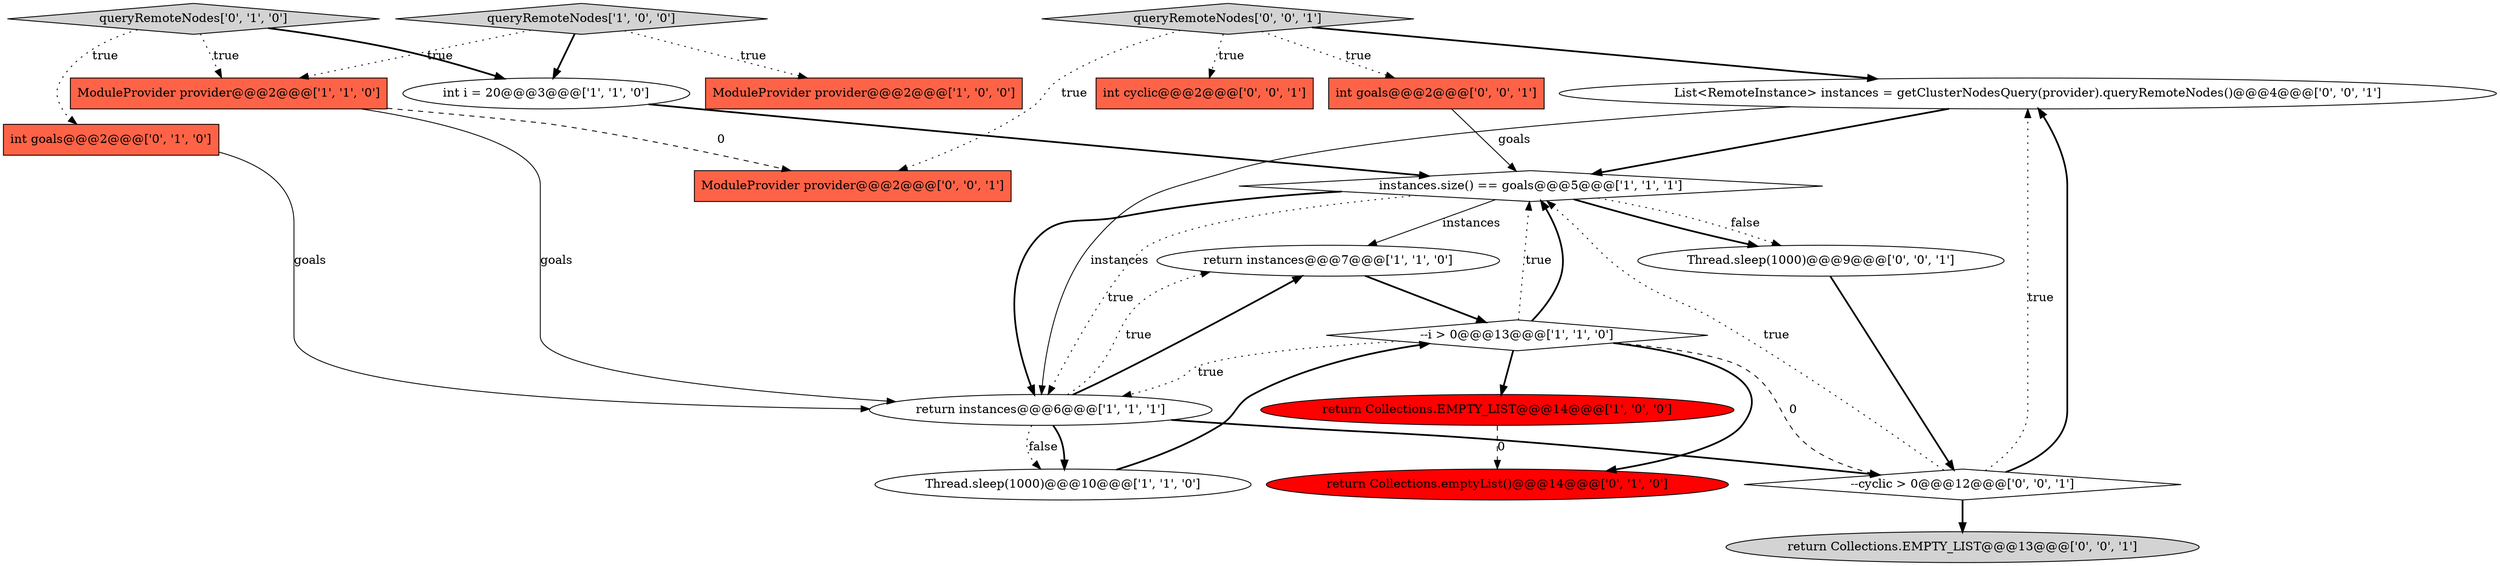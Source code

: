 digraph {
15 [style = filled, label = "List<RemoteInstance> instances = getClusterNodesQuery(provider).queryRemoteNodes()@@@4@@@['0', '0', '1']", fillcolor = white, shape = ellipse image = "AAA0AAABBB3BBB"];
11 [style = filled, label = "return Collections.emptyList()@@@14@@@['0', '1', '0']", fillcolor = red, shape = ellipse image = "AAA1AAABBB2BBB"];
8 [style = filled, label = "--i > 0@@@13@@@['1', '1', '0']", fillcolor = white, shape = diamond image = "AAA0AAABBB1BBB"];
12 [style = filled, label = "queryRemoteNodes['0', '1', '0']", fillcolor = lightgray, shape = diamond image = "AAA0AAABBB2BBB"];
13 [style = filled, label = "int cyclic@@@2@@@['0', '0', '1']", fillcolor = tomato, shape = box image = "AAA0AAABBB3BBB"];
7 [style = filled, label = "queryRemoteNodes['1', '0', '0']", fillcolor = lightgray, shape = diamond image = "AAA0AAABBB1BBB"];
16 [style = filled, label = "queryRemoteNodes['0', '0', '1']", fillcolor = lightgray, shape = diamond image = "AAA0AAABBB3BBB"];
17 [style = filled, label = "return Collections.EMPTY_LIST@@@13@@@['0', '0', '1']", fillcolor = lightgray, shape = ellipse image = "AAA0AAABBB3BBB"];
2 [style = filled, label = "Thread.sleep(1000)@@@10@@@['1', '1', '0']", fillcolor = white, shape = ellipse image = "AAA0AAABBB1BBB"];
6 [style = filled, label = "return Collections.EMPTY_LIST@@@14@@@['1', '0', '0']", fillcolor = red, shape = ellipse image = "AAA1AAABBB1BBB"];
4 [style = filled, label = "return instances@@@7@@@['1', '1', '0']", fillcolor = white, shape = ellipse image = "AAA0AAABBB1BBB"];
5 [style = filled, label = "int i = 20@@@3@@@['1', '1', '0']", fillcolor = white, shape = ellipse image = "AAA0AAABBB1BBB"];
1 [style = filled, label = "instances.size() == goals@@@5@@@['1', '1', '1']", fillcolor = white, shape = diamond image = "AAA0AAABBB1BBB"];
3 [style = filled, label = "ModuleProvider provider@@@2@@@['1', '0', '0']", fillcolor = tomato, shape = box image = "AAA0AAABBB1BBB"];
19 [style = filled, label = "ModuleProvider provider@@@2@@@['0', '0', '1']", fillcolor = tomato, shape = box image = "AAA0AAABBB3BBB"];
18 [style = filled, label = "int goals@@@2@@@['0', '0', '1']", fillcolor = tomato, shape = box image = "AAA0AAABBB3BBB"];
14 [style = filled, label = "Thread.sleep(1000)@@@9@@@['0', '0', '1']", fillcolor = white, shape = ellipse image = "AAA0AAABBB3BBB"];
0 [style = filled, label = "return instances@@@6@@@['1', '1', '1']", fillcolor = white, shape = ellipse image = "AAA0AAABBB1BBB"];
10 [style = filled, label = "int goals@@@2@@@['0', '1', '0']", fillcolor = tomato, shape = box image = "AAA0AAABBB2BBB"];
9 [style = filled, label = "ModuleProvider provider@@@2@@@['1', '1', '0']", fillcolor = tomato, shape = box image = "AAA0AAABBB1BBB"];
20 [style = filled, label = "--cyclic > 0@@@12@@@['0', '0', '1']", fillcolor = white, shape = diamond image = "AAA0AAABBB3BBB"];
16->19 [style = dotted, label="true"];
16->15 [style = bold, label=""];
20->17 [style = bold, label=""];
12->5 [style = bold, label=""];
16->13 [style = dotted, label="true"];
0->2 [style = bold, label=""];
0->4 [style = dotted, label="true"];
6->11 [style = dashed, label="0"];
8->20 [style = dashed, label="0"];
0->2 [style = dotted, label="false"];
8->6 [style = bold, label=""];
1->0 [style = bold, label=""];
7->9 [style = dotted, label="true"];
18->1 [style = solid, label="goals"];
9->19 [style = dashed, label="0"];
8->1 [style = bold, label=""];
8->1 [style = dotted, label="true"];
5->1 [style = bold, label=""];
7->5 [style = bold, label=""];
20->1 [style = dotted, label="true"];
12->10 [style = dotted, label="true"];
0->4 [style = bold, label=""];
7->3 [style = dotted, label="true"];
1->14 [style = dotted, label="false"];
10->0 [style = solid, label="goals"];
4->8 [style = bold, label=""];
0->20 [style = bold, label=""];
1->14 [style = bold, label=""];
8->0 [style = dotted, label="true"];
1->0 [style = dotted, label="true"];
15->0 [style = solid, label="instances"];
1->4 [style = solid, label="instances"];
8->11 [style = bold, label=""];
20->15 [style = bold, label=""];
2->8 [style = bold, label=""];
20->15 [style = dotted, label="true"];
9->0 [style = solid, label="goals"];
14->20 [style = bold, label=""];
12->9 [style = dotted, label="true"];
15->1 [style = bold, label=""];
16->18 [style = dotted, label="true"];
}
